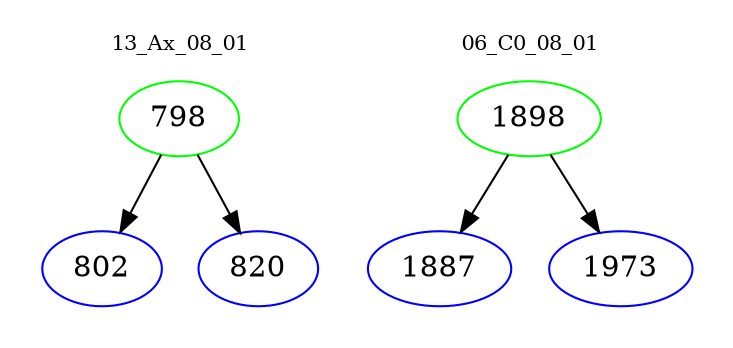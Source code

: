digraph{
subgraph cluster_0 {
color = white
label = "13_Ax_08_01";
fontsize=10;
T0_798 [label="798", color="green"]
T0_798 -> T0_802 [color="black"]
T0_802 [label="802", color="blue"]
T0_798 -> T0_820 [color="black"]
T0_820 [label="820", color="blue"]
}
subgraph cluster_1 {
color = white
label = "06_C0_08_01";
fontsize=10;
T1_1898 [label="1898", color="green"]
T1_1898 -> T1_1887 [color="black"]
T1_1887 [label="1887", color="blue"]
T1_1898 -> T1_1973 [color="black"]
T1_1973 [label="1973", color="blue"]
}
}
